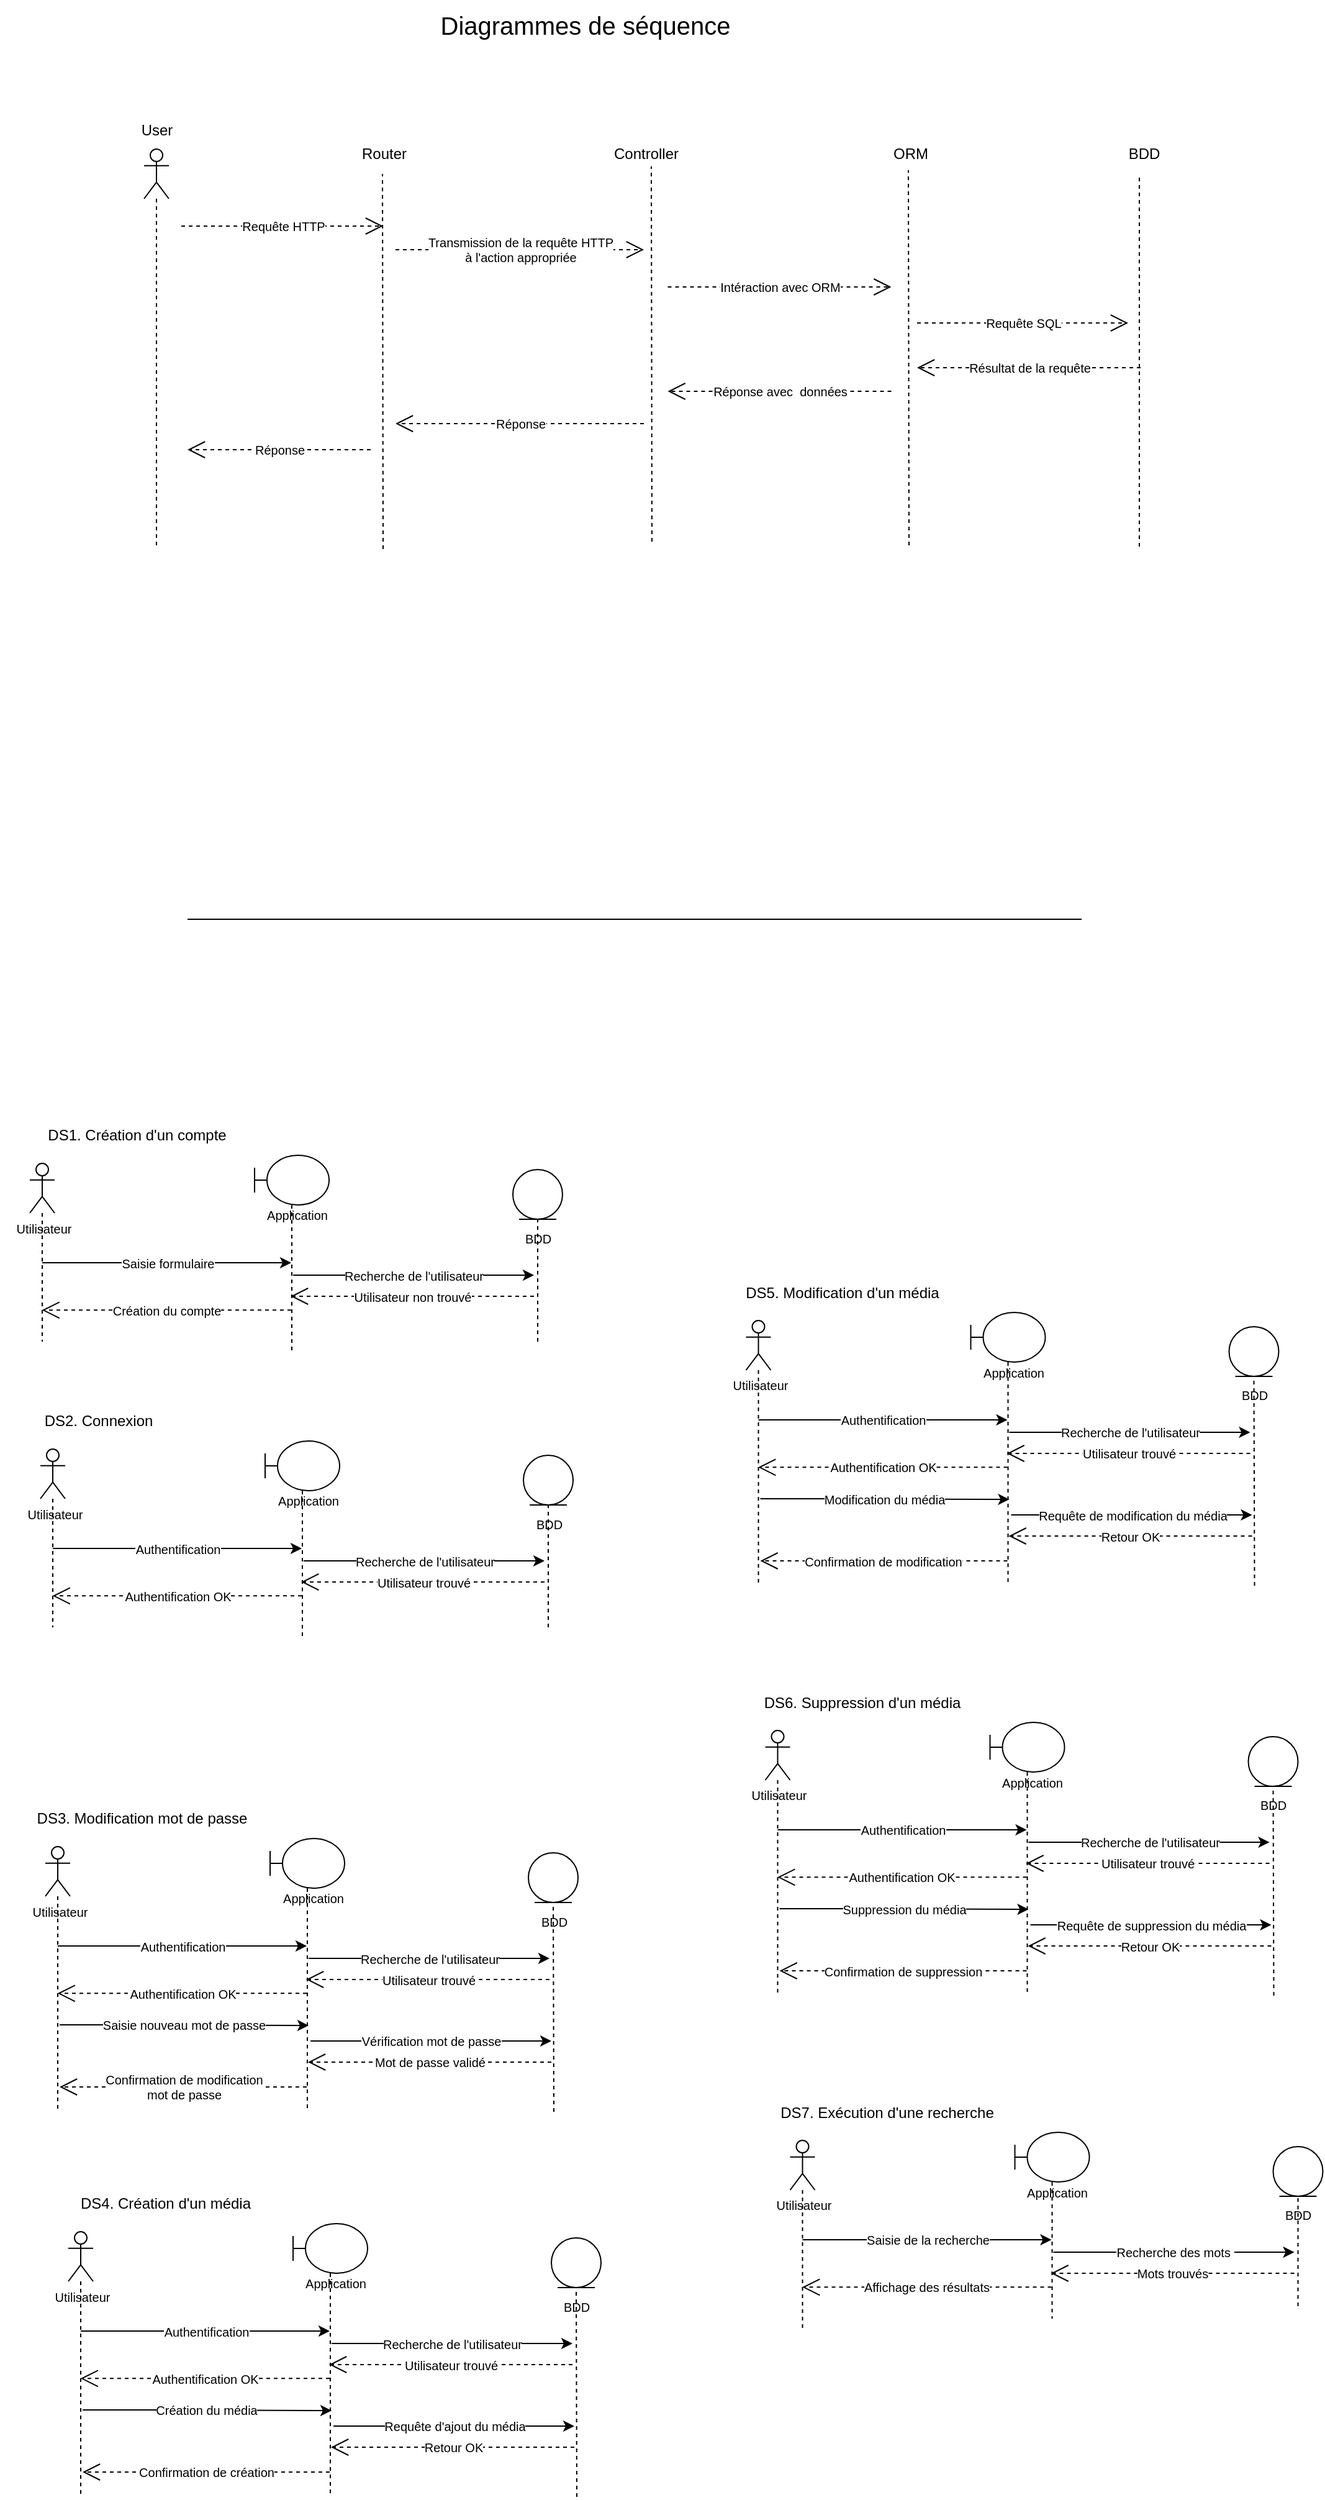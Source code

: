 <mxfile version="24.5.3" type="device">
  <diagram name="Page-1" id="3jOZST2s4DNhZOdgzIi-">
    <mxGraphModel dx="3453" dy="2020" grid="1" gridSize="10" guides="1" tooltips="1" connect="1" arrows="1" fold="1" page="1" pageScale="1" pageWidth="1169" pageHeight="1654" math="0" shadow="0">
      <root>
        <mxCell id="0" />
        <mxCell id="1" parent="0" />
        <mxCell id="wRbhGfv9oNIQ2q2fp7IB-1" value="&lt;font style=&quot;font-size: 12px;&quot;&gt;DS1. Création d&#39;un compte&lt;/font&gt;" style="text;html=1;align=center;verticalAlign=middle;resizable=0;points=[];autosize=1;strokeColor=none;fillColor=none;fontSize=20;" vertex="1" parent="1">
          <mxGeometry x="75" y="930" width="170" height="40" as="geometry" />
        </mxCell>
        <mxCell id="wRbhGfv9oNIQ2q2fp7IB-2" value="" style="shape=umlLifeline;participant=umlActor;perimeter=lifelinePerimeter;whiteSpace=wrap;html=1;container=1;collapsible=0;recursiveResize=0;verticalAlign=top;spacingTop=36;outlineConnect=0;fontSize=20;" vertex="1" parent="1">
          <mxGeometry x="74" y="976.5" width="20" height="143.5" as="geometry" />
        </mxCell>
        <mxCell id="wRbhGfv9oNIQ2q2fp7IB-3" value="Utilisateur" style="text;html=1;align=center;verticalAlign=middle;resizable=0;points=[];autosize=1;strokeColor=none;fillColor=none;fontSize=10;" vertex="1" parent="1">
          <mxGeometry x="50" y="1013.5" width="70" height="30" as="geometry" />
        </mxCell>
        <mxCell id="wRbhGfv9oNIQ2q2fp7IB-4" value="Utilisateur non trouvé" style="endArrow=open;endSize=12;dashed=1;html=1;rounded=0;fontSize=10;" edge="1" parent="1">
          <mxGeometry width="160" relative="1" as="geometry">
            <mxPoint x="480" y="1083.5" as="sourcePoint" />
            <mxPoint x="284" y="1083.5" as="targetPoint" />
          </mxGeometry>
        </mxCell>
        <mxCell id="wRbhGfv9oNIQ2q2fp7IB-5" value="" style="ellipse;shape=umlEntity;whiteSpace=wrap;html=1;fontSize=10;" vertex="1" parent="1">
          <mxGeometry x="463" y="981.5" width="40" height="40" as="geometry" />
        </mxCell>
        <mxCell id="wRbhGfv9oNIQ2q2fp7IB-6" value="BDD" style="text;html=1;align=center;verticalAlign=middle;resizable=0;points=[];autosize=1;strokeColor=none;fillColor=none;fontSize=10;" vertex="1" parent="1">
          <mxGeometry x="463" y="1021.5" width="40" height="30" as="geometry" />
        </mxCell>
        <mxCell id="wRbhGfv9oNIQ2q2fp7IB-7" value="" style="endArrow=none;dashed=1;html=1;rounded=0;fontSize=10;" edge="1" parent="1">
          <mxGeometry width="50" height="50" relative="1" as="geometry">
            <mxPoint x="483" y="1120" as="sourcePoint" />
            <mxPoint x="483" y="1021.5" as="targetPoint" />
          </mxGeometry>
        </mxCell>
        <mxCell id="wRbhGfv9oNIQ2q2fp7IB-8" value="" style="endArrow=classic;html=1;rounded=0;fontSize=10;" edge="1" parent="1" target="wRbhGfv9oNIQ2q2fp7IB-13">
          <mxGeometry relative="1" as="geometry">
            <mxPoint x="84" y="1056.5" as="sourcePoint" />
            <mxPoint x="383.5" y="1056.5" as="targetPoint" />
            <Array as="points">
              <mxPoint x="144" y="1056.5" />
            </Array>
          </mxGeometry>
        </mxCell>
        <mxCell id="wRbhGfv9oNIQ2q2fp7IB-9" value="Saisie formulaire" style="edgeLabel;resizable=0;html=1;align=center;verticalAlign=middle;fontSize=10;" connectable="0" vertex="1" parent="wRbhGfv9oNIQ2q2fp7IB-8">
          <mxGeometry relative="1" as="geometry" />
        </mxCell>
        <mxCell id="wRbhGfv9oNIQ2q2fp7IB-10" value="" style="endArrow=classic;html=1;rounded=0;fontSize=10;" edge="1" parent="1">
          <mxGeometry relative="1" as="geometry">
            <mxPoint x="286" y="1066.5" as="sourcePoint" />
            <mxPoint x="480" y="1066.5" as="targetPoint" />
            <Array as="points">
              <mxPoint x="346" y="1066.5" />
            </Array>
          </mxGeometry>
        </mxCell>
        <mxCell id="wRbhGfv9oNIQ2q2fp7IB-11" value="Recherche de l&#39;utilisateur" style="edgeLabel;resizable=0;html=1;align=center;verticalAlign=middle;fontSize=10;" connectable="0" vertex="1" parent="wRbhGfv9oNIQ2q2fp7IB-10">
          <mxGeometry relative="1" as="geometry" />
        </mxCell>
        <mxCell id="wRbhGfv9oNIQ2q2fp7IB-12" value="Création du compte" style="endArrow=open;endSize=12;dashed=1;html=1;rounded=0;fontSize=10;startArrow=none;" edge="1" parent="1">
          <mxGeometry width="160" relative="1" as="geometry">
            <mxPoint x="284.5" y="1094.66" as="sourcePoint" />
            <mxPoint x="83.81" y="1094.66" as="targetPoint" />
          </mxGeometry>
        </mxCell>
        <mxCell id="wRbhGfv9oNIQ2q2fp7IB-13" value="" style="shape=umlLifeline;participant=umlBoundary;perimeter=lifelinePerimeter;whiteSpace=wrap;html=1;container=1;collapsible=0;recursiveResize=0;verticalAlign=top;spacingTop=36;outlineConnect=0;fontSize=10;" vertex="1" parent="1">
          <mxGeometry x="255" y="970" width="60" height="160" as="geometry" />
        </mxCell>
        <mxCell id="wRbhGfv9oNIQ2q2fp7IB-14" value="Application" style="text;html=1;align=center;verticalAlign=middle;resizable=0;points=[];autosize=1;strokeColor=none;fillColor=none;fontSize=10;" vertex="1" parent="wRbhGfv9oNIQ2q2fp7IB-13">
          <mxGeometry x="-1" y="33" width="70" height="30" as="geometry" />
        </mxCell>
        <mxCell id="wRbhGfv9oNIQ2q2fp7IB-15" value="" style="endArrow=none;endSize=12;dashed=1;html=1;rounded=0;fontSize=10;" edge="1" parent="1" target="wRbhGfv9oNIQ2q2fp7IB-13">
          <mxGeometry width="160" relative="1" as="geometry">
            <mxPoint x="285" y="1103.5" as="sourcePoint" />
            <mxPoint x="83.5" y="1103.5" as="targetPoint" />
          </mxGeometry>
        </mxCell>
        <mxCell id="wRbhGfv9oNIQ2q2fp7IB-16" value="&lt;font style=&quot;font-size: 20px;&quot;&gt;Diagrammes de séquence&lt;/font&gt;" style="text;html=1;align=center;verticalAlign=middle;resizable=0;points=[];autosize=1;strokeColor=none;fillColor=none;" vertex="1" parent="1">
          <mxGeometry x="390.75" y="40" width="260" height="40" as="geometry" />
        </mxCell>
        <mxCell id="wRbhGfv9oNIQ2q2fp7IB-17" value="&lt;font style=&quot;font-size: 12px;&quot;&gt;DS2. Connexion&lt;/font&gt;" style="text;html=1;align=center;verticalAlign=middle;resizable=0;points=[];autosize=1;strokeColor=none;fillColor=none;fontSize=20;" vertex="1" parent="1">
          <mxGeometry x="74" y="1160" width="110" height="40" as="geometry" />
        </mxCell>
        <mxCell id="wRbhGfv9oNIQ2q2fp7IB-18" value="" style="shape=umlLifeline;participant=umlActor;perimeter=lifelinePerimeter;whiteSpace=wrap;html=1;container=1;collapsible=0;recursiveResize=0;verticalAlign=top;spacingTop=36;outlineConnect=0;fontSize=20;" vertex="1" parent="1">
          <mxGeometry x="82.5" y="1206.5" width="20" height="143.5" as="geometry" />
        </mxCell>
        <mxCell id="wRbhGfv9oNIQ2q2fp7IB-19" value="Utilisateur" style="text;html=1;align=center;verticalAlign=middle;resizable=0;points=[];autosize=1;strokeColor=none;fillColor=none;fontSize=10;" vertex="1" parent="1">
          <mxGeometry x="58.5" y="1243.5" width="70" height="30" as="geometry" />
        </mxCell>
        <mxCell id="wRbhGfv9oNIQ2q2fp7IB-20" value="Utilisateur trouvé" style="endArrow=open;endSize=12;dashed=1;html=1;rounded=0;fontSize=10;" edge="1" parent="1">
          <mxGeometry width="160" relative="1" as="geometry">
            <mxPoint x="488.5" y="1313.5" as="sourcePoint" />
            <mxPoint x="292.5" y="1313.5" as="targetPoint" />
          </mxGeometry>
        </mxCell>
        <mxCell id="wRbhGfv9oNIQ2q2fp7IB-21" value="" style="ellipse;shape=umlEntity;whiteSpace=wrap;html=1;fontSize=10;" vertex="1" parent="1">
          <mxGeometry x="471.5" y="1211.5" width="40" height="40" as="geometry" />
        </mxCell>
        <mxCell id="wRbhGfv9oNIQ2q2fp7IB-22" value="BDD" style="text;html=1;align=center;verticalAlign=middle;resizable=0;points=[];autosize=1;strokeColor=none;fillColor=none;fontSize=10;" vertex="1" parent="1">
          <mxGeometry x="471.5" y="1251.5" width="40" height="30" as="geometry" />
        </mxCell>
        <mxCell id="wRbhGfv9oNIQ2q2fp7IB-23" value="" style="endArrow=none;dashed=1;html=1;rounded=0;fontSize=10;" edge="1" parent="1">
          <mxGeometry width="50" height="50" relative="1" as="geometry">
            <mxPoint x="491.5" y="1350" as="sourcePoint" />
            <mxPoint x="491.5" y="1251.5" as="targetPoint" />
          </mxGeometry>
        </mxCell>
        <mxCell id="wRbhGfv9oNIQ2q2fp7IB-24" value="" style="endArrow=classic;html=1;rounded=0;fontSize=10;" edge="1" parent="1" target="wRbhGfv9oNIQ2q2fp7IB-29">
          <mxGeometry relative="1" as="geometry">
            <mxPoint x="92.5" y="1286.5" as="sourcePoint" />
            <mxPoint x="392" y="1286.5" as="targetPoint" />
            <Array as="points">
              <mxPoint x="152.5" y="1286.5" />
            </Array>
          </mxGeometry>
        </mxCell>
        <mxCell id="wRbhGfv9oNIQ2q2fp7IB-25" value="Authentification" style="edgeLabel;resizable=0;html=1;align=center;verticalAlign=middle;fontSize=10;" connectable="0" vertex="1" parent="wRbhGfv9oNIQ2q2fp7IB-24">
          <mxGeometry relative="1" as="geometry" />
        </mxCell>
        <mxCell id="wRbhGfv9oNIQ2q2fp7IB-26" value="" style="endArrow=classic;html=1;rounded=0;fontSize=10;" edge="1" parent="1">
          <mxGeometry relative="1" as="geometry">
            <mxPoint x="294.5" y="1296.5" as="sourcePoint" />
            <mxPoint x="488.5" y="1296.5" as="targetPoint" />
            <Array as="points">
              <mxPoint x="354.5" y="1296.5" />
            </Array>
          </mxGeometry>
        </mxCell>
        <mxCell id="wRbhGfv9oNIQ2q2fp7IB-27" value="Recherche de l&#39;utilisateur" style="edgeLabel;resizable=0;html=1;align=center;verticalAlign=middle;fontSize=10;" connectable="0" vertex="1" parent="wRbhGfv9oNIQ2q2fp7IB-26">
          <mxGeometry relative="1" as="geometry" />
        </mxCell>
        <mxCell id="wRbhGfv9oNIQ2q2fp7IB-28" value="Authentification OK" style="endArrow=open;endSize=12;dashed=1;html=1;rounded=0;fontSize=10;startArrow=none;" edge="1" parent="1">
          <mxGeometry width="160" relative="1" as="geometry">
            <mxPoint x="293.0" y="1324.66" as="sourcePoint" />
            <mxPoint x="92.31" y="1324.66" as="targetPoint" />
          </mxGeometry>
        </mxCell>
        <mxCell id="wRbhGfv9oNIQ2q2fp7IB-29" value="" style="shape=umlLifeline;participant=umlBoundary;perimeter=lifelinePerimeter;whiteSpace=wrap;html=1;container=1;collapsible=0;recursiveResize=0;verticalAlign=top;spacingTop=36;outlineConnect=0;fontSize=10;" vertex="1" parent="1">
          <mxGeometry x="263.5" y="1200" width="60" height="160" as="geometry" />
        </mxCell>
        <mxCell id="wRbhGfv9oNIQ2q2fp7IB-30" value="Application" style="text;html=1;align=center;verticalAlign=middle;resizable=0;points=[];autosize=1;strokeColor=none;fillColor=none;fontSize=10;" vertex="1" parent="wRbhGfv9oNIQ2q2fp7IB-29">
          <mxGeometry x="-1" y="33" width="70" height="30" as="geometry" />
        </mxCell>
        <mxCell id="wRbhGfv9oNIQ2q2fp7IB-31" value="" style="endArrow=none;endSize=12;dashed=1;html=1;rounded=0;fontSize=10;" edge="1" parent="1" target="wRbhGfv9oNIQ2q2fp7IB-29">
          <mxGeometry width="160" relative="1" as="geometry">
            <mxPoint x="293.5" y="1333.5" as="sourcePoint" />
            <mxPoint x="92" y="1333.5" as="targetPoint" />
          </mxGeometry>
        </mxCell>
        <mxCell id="wRbhGfv9oNIQ2q2fp7IB-32" value="&lt;font style=&quot;font-size: 12px;&quot;&gt;DS3. Modification mot de passe&lt;/font&gt;" style="text;html=1;align=center;verticalAlign=middle;resizable=0;points=[];autosize=1;strokeColor=none;fillColor=none;fontSize=20;" vertex="1" parent="1">
          <mxGeometry x="69" y="1480" width="190" height="40" as="geometry" />
        </mxCell>
        <mxCell id="wRbhGfv9oNIQ2q2fp7IB-33" value="" style="shape=umlLifeline;participant=umlActor;perimeter=lifelinePerimeter;whiteSpace=wrap;html=1;container=1;collapsible=0;recursiveResize=0;verticalAlign=top;spacingTop=36;outlineConnect=0;fontSize=20;" vertex="1" parent="1">
          <mxGeometry x="86.5" y="1526.5" width="20" height="213.5" as="geometry" />
        </mxCell>
        <mxCell id="wRbhGfv9oNIQ2q2fp7IB-34" value="Utilisateur" style="text;html=1;align=center;verticalAlign=middle;resizable=0;points=[];autosize=1;strokeColor=none;fillColor=none;fontSize=10;" vertex="1" parent="1">
          <mxGeometry x="62.5" y="1563.5" width="70" height="30" as="geometry" />
        </mxCell>
        <mxCell id="wRbhGfv9oNIQ2q2fp7IB-35" value="Utilisateur trouvé" style="endArrow=open;endSize=12;dashed=1;html=1;rounded=0;fontSize=10;" edge="1" parent="1">
          <mxGeometry width="160" relative="1" as="geometry">
            <mxPoint x="492.5" y="1633.5" as="sourcePoint" />
            <mxPoint x="296.5" y="1633.5" as="targetPoint" />
          </mxGeometry>
        </mxCell>
        <mxCell id="wRbhGfv9oNIQ2q2fp7IB-36" value="" style="ellipse;shape=umlEntity;whiteSpace=wrap;html=1;fontSize=10;" vertex="1" parent="1">
          <mxGeometry x="475.5" y="1531.5" width="40" height="40" as="geometry" />
        </mxCell>
        <mxCell id="wRbhGfv9oNIQ2q2fp7IB-37" value="BDD" style="text;html=1;align=center;verticalAlign=middle;resizable=0;points=[];autosize=1;strokeColor=none;fillColor=none;fontSize=10;" vertex="1" parent="1">
          <mxGeometry x="475.5" y="1571.5" width="40" height="30" as="geometry" />
        </mxCell>
        <mxCell id="wRbhGfv9oNIQ2q2fp7IB-38" value="" style="endArrow=none;dashed=1;html=1;rounded=0;fontSize=10;" edge="1" parent="1">
          <mxGeometry width="50" height="50" relative="1" as="geometry">
            <mxPoint x="496" y="1740" as="sourcePoint" />
            <mxPoint x="495.5" y="1571.5" as="targetPoint" />
          </mxGeometry>
        </mxCell>
        <mxCell id="wRbhGfv9oNIQ2q2fp7IB-39" value="Authentification" style="endArrow=classic;html=1;rounded=0;fontSize=10;" edge="1" parent="1" target="wRbhGfv9oNIQ2q2fp7IB-43">
          <mxGeometry relative="1" as="geometry">
            <mxPoint x="96.5" y="1606.5" as="sourcePoint" />
            <mxPoint x="396" y="1606.5" as="targetPoint" />
            <Array as="points">
              <mxPoint x="156.5" y="1606.5" />
            </Array>
          </mxGeometry>
        </mxCell>
        <mxCell id="wRbhGfv9oNIQ2q2fp7IB-40" value="" style="endArrow=classic;html=1;rounded=0;fontSize=10;" edge="1" parent="1">
          <mxGeometry relative="1" as="geometry">
            <mxPoint x="298.5" y="1616.5" as="sourcePoint" />
            <mxPoint x="492.5" y="1616.5" as="targetPoint" />
            <Array as="points">
              <mxPoint x="358.5" y="1616.5" />
            </Array>
          </mxGeometry>
        </mxCell>
        <mxCell id="wRbhGfv9oNIQ2q2fp7IB-41" value="Recherche de l&#39;utilisateur" style="edgeLabel;resizable=0;html=1;align=center;verticalAlign=middle;fontSize=10;" connectable="0" vertex="1" parent="wRbhGfv9oNIQ2q2fp7IB-40">
          <mxGeometry relative="1" as="geometry" />
        </mxCell>
        <mxCell id="wRbhGfv9oNIQ2q2fp7IB-42" value="Authentification OK" style="endArrow=open;endSize=12;dashed=1;html=1;rounded=0;fontSize=10;startArrow=none;" edge="1" parent="1">
          <mxGeometry width="160" relative="1" as="geometry">
            <mxPoint x="297.0" y="1644.66" as="sourcePoint" />
            <mxPoint x="96.31" y="1644.66" as="targetPoint" />
          </mxGeometry>
        </mxCell>
        <mxCell id="wRbhGfv9oNIQ2q2fp7IB-43" value="" style="shape=umlLifeline;participant=umlBoundary;perimeter=lifelinePerimeter;whiteSpace=wrap;html=1;container=1;collapsible=0;recursiveResize=0;verticalAlign=top;spacingTop=36;outlineConnect=0;fontSize=10;" vertex="1" parent="1">
          <mxGeometry x="267.5" y="1520" width="60" height="220" as="geometry" />
        </mxCell>
        <mxCell id="wRbhGfv9oNIQ2q2fp7IB-44" value="Application" style="text;html=1;align=center;verticalAlign=middle;resizable=0;points=[];autosize=1;strokeColor=none;fillColor=none;fontSize=10;" vertex="1" parent="wRbhGfv9oNIQ2q2fp7IB-43">
          <mxGeometry x="-1" y="33" width="70" height="30" as="geometry" />
        </mxCell>
        <mxCell id="wRbhGfv9oNIQ2q2fp7IB-45" value="Saisie nouveau mot de passe" style="endArrow=classic;html=1;rounded=0;fontSize=10;" edge="1" parent="wRbhGfv9oNIQ2q2fp7IB-43">
          <mxGeometry relative="1" as="geometry">
            <mxPoint x="-169.5" y="150" as="sourcePoint" />
            <mxPoint x="31" y="150.5" as="targetPoint" />
            <Array as="points">
              <mxPoint x="-109.5" y="150" />
            </Array>
          </mxGeometry>
        </mxCell>
        <mxCell id="wRbhGfv9oNIQ2q2fp7IB-46" value="" style="endArrow=none;endSize=12;dashed=1;html=1;rounded=0;fontSize=10;" edge="1" parent="1" target="wRbhGfv9oNIQ2q2fp7IB-43">
          <mxGeometry width="160" relative="1" as="geometry">
            <mxPoint x="297.5" y="1653.5" as="sourcePoint" />
            <mxPoint x="96" y="1653.5" as="targetPoint" />
          </mxGeometry>
        </mxCell>
        <mxCell id="wRbhGfv9oNIQ2q2fp7IB-47" value="" style="endArrow=classic;html=1;rounded=0;fontSize=10;" edge="1" parent="1">
          <mxGeometry relative="1" as="geometry">
            <mxPoint x="300" y="1683" as="sourcePoint" />
            <mxPoint x="494" y="1683" as="targetPoint" />
            <Array as="points">
              <mxPoint x="360" y="1683" />
            </Array>
          </mxGeometry>
        </mxCell>
        <mxCell id="wRbhGfv9oNIQ2q2fp7IB-48" value="Vérification mot de passe" style="edgeLabel;resizable=0;html=1;align=center;verticalAlign=middle;fontSize=10;" connectable="0" vertex="1" parent="wRbhGfv9oNIQ2q2fp7IB-47">
          <mxGeometry relative="1" as="geometry" />
        </mxCell>
        <mxCell id="wRbhGfv9oNIQ2q2fp7IB-49" value="Mot de passe validé" style="endArrow=open;endSize=12;dashed=1;html=1;rounded=0;fontSize=10;" edge="1" parent="1">
          <mxGeometry width="160" relative="1" as="geometry">
            <mxPoint x="494" y="1700" as="sourcePoint" />
            <mxPoint x="298" y="1700" as="targetPoint" />
          </mxGeometry>
        </mxCell>
        <mxCell id="wRbhGfv9oNIQ2q2fp7IB-50" value="Confirmation de modification&lt;div&gt;mot de passe&lt;/div&gt;" style="endArrow=open;endSize=12;dashed=1;html=1;rounded=0;fontSize=10;" edge="1" parent="1" source="wRbhGfv9oNIQ2q2fp7IB-43">
          <mxGeometry width="160" relative="1" as="geometry">
            <mxPoint x="266" y="1720" as="sourcePoint" />
            <mxPoint x="98" y="1720" as="targetPoint" />
            <mxPoint as="offset" />
          </mxGeometry>
        </mxCell>
        <mxCell id="wRbhGfv9oNIQ2q2fp7IB-51" value="&lt;font style=&quot;font-size: 12px;&quot;&gt;DS4. Création d&#39;un média&lt;/font&gt;" style="text;html=1;align=center;verticalAlign=middle;resizable=0;points=[];autosize=1;strokeColor=none;fillColor=none;fontSize=20;" vertex="1" parent="1">
          <mxGeometry x="102.5" y="1790" width="160" height="40" as="geometry" />
        </mxCell>
        <mxCell id="wRbhGfv9oNIQ2q2fp7IB-52" value="" style="shape=umlLifeline;participant=umlActor;perimeter=lifelinePerimeter;whiteSpace=wrap;html=1;container=1;collapsible=0;recursiveResize=0;verticalAlign=top;spacingTop=36;outlineConnect=0;fontSize=20;" vertex="1" parent="1">
          <mxGeometry x="105" y="1836.5" width="20" height="213.5" as="geometry" />
        </mxCell>
        <mxCell id="wRbhGfv9oNIQ2q2fp7IB-53" value="Utilisateur" style="text;html=1;align=center;verticalAlign=middle;resizable=0;points=[];autosize=1;strokeColor=none;fillColor=none;fontSize=10;" vertex="1" parent="1">
          <mxGeometry x="81" y="1873.5" width="70" height="30" as="geometry" />
        </mxCell>
        <mxCell id="wRbhGfv9oNIQ2q2fp7IB-54" value="Utilisateur trouvé" style="endArrow=open;endSize=12;dashed=1;html=1;rounded=0;fontSize=10;" edge="1" parent="1">
          <mxGeometry width="160" relative="1" as="geometry">
            <mxPoint x="511" y="1943.5" as="sourcePoint" />
            <mxPoint x="315" y="1943.5" as="targetPoint" />
          </mxGeometry>
        </mxCell>
        <mxCell id="wRbhGfv9oNIQ2q2fp7IB-55" value="" style="ellipse;shape=umlEntity;whiteSpace=wrap;html=1;fontSize=10;" vertex="1" parent="1">
          <mxGeometry x="494" y="1841.5" width="40" height="40" as="geometry" />
        </mxCell>
        <mxCell id="wRbhGfv9oNIQ2q2fp7IB-56" value="BDD" style="text;html=1;align=center;verticalAlign=middle;resizable=0;points=[];autosize=1;strokeColor=none;fillColor=none;fontSize=10;" vertex="1" parent="1">
          <mxGeometry x="494" y="1881.5" width="40" height="30" as="geometry" />
        </mxCell>
        <mxCell id="wRbhGfv9oNIQ2q2fp7IB-57" value="" style="endArrow=none;dashed=1;html=1;rounded=0;fontSize=10;" edge="1" parent="1">
          <mxGeometry width="50" height="50" relative="1" as="geometry">
            <mxPoint x="514.5" y="2050" as="sourcePoint" />
            <mxPoint x="514" y="1881.5" as="targetPoint" />
          </mxGeometry>
        </mxCell>
        <mxCell id="wRbhGfv9oNIQ2q2fp7IB-58" value="Authentification" style="endArrow=classic;html=1;rounded=0;fontSize=10;" edge="1" parent="1" target="wRbhGfv9oNIQ2q2fp7IB-62">
          <mxGeometry relative="1" as="geometry">
            <mxPoint x="115" y="1916.5" as="sourcePoint" />
            <mxPoint x="414.5" y="1916.5" as="targetPoint" />
            <Array as="points">
              <mxPoint x="175" y="1916.5" />
            </Array>
          </mxGeometry>
        </mxCell>
        <mxCell id="wRbhGfv9oNIQ2q2fp7IB-59" value="" style="endArrow=classic;html=1;rounded=0;fontSize=10;" edge="1" parent="1">
          <mxGeometry relative="1" as="geometry">
            <mxPoint x="317" y="1926.5" as="sourcePoint" />
            <mxPoint x="511" y="1926.5" as="targetPoint" />
            <Array as="points">
              <mxPoint x="377" y="1926.5" />
            </Array>
          </mxGeometry>
        </mxCell>
        <mxCell id="wRbhGfv9oNIQ2q2fp7IB-60" value="Recherche de l&#39;utilisateur" style="edgeLabel;resizable=0;html=1;align=center;verticalAlign=middle;fontSize=10;" connectable="0" vertex="1" parent="wRbhGfv9oNIQ2q2fp7IB-59">
          <mxGeometry relative="1" as="geometry" />
        </mxCell>
        <mxCell id="wRbhGfv9oNIQ2q2fp7IB-61" value="Authentification OK" style="endArrow=open;endSize=12;dashed=1;html=1;rounded=0;fontSize=10;startArrow=none;" edge="1" parent="1">
          <mxGeometry width="160" relative="1" as="geometry">
            <mxPoint x="315.5" y="1954.66" as="sourcePoint" />
            <mxPoint x="114.81" y="1954.66" as="targetPoint" />
          </mxGeometry>
        </mxCell>
        <mxCell id="wRbhGfv9oNIQ2q2fp7IB-62" value="" style="shape=umlLifeline;participant=umlBoundary;perimeter=lifelinePerimeter;whiteSpace=wrap;html=1;container=1;collapsible=0;recursiveResize=0;verticalAlign=top;spacingTop=36;outlineConnect=0;fontSize=10;" vertex="1" parent="1">
          <mxGeometry x="286" y="1830" width="60" height="220" as="geometry" />
        </mxCell>
        <mxCell id="wRbhGfv9oNIQ2q2fp7IB-63" value="Application" style="text;html=1;align=center;verticalAlign=middle;resizable=0;points=[];autosize=1;strokeColor=none;fillColor=none;fontSize=10;" vertex="1" parent="wRbhGfv9oNIQ2q2fp7IB-62">
          <mxGeometry x="-1" y="33" width="70" height="30" as="geometry" />
        </mxCell>
        <mxCell id="wRbhGfv9oNIQ2q2fp7IB-64" value="Création du média" style="endArrow=classic;html=1;rounded=0;fontSize=10;" edge="1" parent="wRbhGfv9oNIQ2q2fp7IB-62">
          <mxGeometry x="-0.003" relative="1" as="geometry">
            <mxPoint x="-169.5" y="150" as="sourcePoint" />
            <mxPoint x="31" y="150.5" as="targetPoint" />
            <Array as="points">
              <mxPoint x="-109.5" y="150" />
            </Array>
            <mxPoint as="offset" />
          </mxGeometry>
        </mxCell>
        <mxCell id="wRbhGfv9oNIQ2q2fp7IB-65" value="" style="endArrow=none;endSize=12;dashed=1;html=1;rounded=0;fontSize=10;" edge="1" parent="1" target="wRbhGfv9oNIQ2q2fp7IB-62">
          <mxGeometry width="160" relative="1" as="geometry">
            <mxPoint x="316" y="1963.5" as="sourcePoint" />
            <mxPoint x="114.5" y="1963.5" as="targetPoint" />
          </mxGeometry>
        </mxCell>
        <mxCell id="wRbhGfv9oNIQ2q2fp7IB-66" value="" style="endArrow=classic;html=1;rounded=0;fontSize=10;" edge="1" parent="1">
          <mxGeometry relative="1" as="geometry">
            <mxPoint x="318.5" y="1993" as="sourcePoint" />
            <mxPoint x="512.5" y="1993" as="targetPoint" />
            <Array as="points">
              <mxPoint x="378.5" y="1993" />
            </Array>
          </mxGeometry>
        </mxCell>
        <mxCell id="wRbhGfv9oNIQ2q2fp7IB-67" value="Requête d&#39;ajout du média" style="edgeLabel;resizable=0;html=1;align=center;verticalAlign=middle;fontSize=10;" connectable="0" vertex="1" parent="wRbhGfv9oNIQ2q2fp7IB-66">
          <mxGeometry relative="1" as="geometry" />
        </mxCell>
        <mxCell id="wRbhGfv9oNIQ2q2fp7IB-68" value="Retour OK" style="endArrow=open;endSize=12;dashed=1;html=1;rounded=0;fontSize=10;" edge="1" parent="1">
          <mxGeometry width="160" relative="1" as="geometry">
            <mxPoint x="512.5" y="2010" as="sourcePoint" />
            <mxPoint x="316.5" y="2010" as="targetPoint" />
          </mxGeometry>
        </mxCell>
        <mxCell id="wRbhGfv9oNIQ2q2fp7IB-69" value="Confirmation de création" style="endArrow=open;endSize=12;dashed=1;html=1;rounded=0;fontSize=10;" edge="1" parent="1" source="wRbhGfv9oNIQ2q2fp7IB-62">
          <mxGeometry x="0.005" width="160" relative="1" as="geometry">
            <mxPoint x="284.5" y="2030" as="sourcePoint" />
            <mxPoint x="116.5" y="2030" as="targetPoint" />
            <mxPoint as="offset" />
          </mxGeometry>
        </mxCell>
        <mxCell id="wRbhGfv9oNIQ2q2fp7IB-70" value="&lt;font style=&quot;font-size: 12px;&quot;&gt;DS5. Modification d&#39;un média&lt;/font&gt;" style="text;html=1;align=center;verticalAlign=middle;resizable=0;points=[];autosize=1;strokeColor=none;fillColor=none;fontSize=20;" vertex="1" parent="1">
          <mxGeometry x="638.25" y="1056.5" width="180" height="40" as="geometry" />
        </mxCell>
        <mxCell id="wRbhGfv9oNIQ2q2fp7IB-71" value="" style="shape=umlLifeline;participant=umlActor;perimeter=lifelinePerimeter;whiteSpace=wrap;html=1;container=1;collapsible=0;recursiveResize=0;verticalAlign=top;spacingTop=36;outlineConnect=0;fontSize=20;" vertex="1" parent="1">
          <mxGeometry x="650.75" y="1103" width="20" height="213.5" as="geometry" />
        </mxCell>
        <mxCell id="wRbhGfv9oNIQ2q2fp7IB-72" value="Utilisateur" style="text;html=1;align=center;verticalAlign=middle;resizable=0;points=[];autosize=1;strokeColor=none;fillColor=none;fontSize=10;" vertex="1" parent="1">
          <mxGeometry x="626.75" y="1140" width="70" height="30" as="geometry" />
        </mxCell>
        <mxCell id="wRbhGfv9oNIQ2q2fp7IB-73" value="Utilisateur trouvé" style="endArrow=open;endSize=12;dashed=1;html=1;rounded=0;fontSize=10;" edge="1" parent="1">
          <mxGeometry width="160" relative="1" as="geometry">
            <mxPoint x="1056.75" y="1210" as="sourcePoint" />
            <mxPoint x="860.75" y="1210" as="targetPoint" />
          </mxGeometry>
        </mxCell>
        <mxCell id="wRbhGfv9oNIQ2q2fp7IB-74" value="" style="ellipse;shape=umlEntity;whiteSpace=wrap;html=1;fontSize=10;" vertex="1" parent="1">
          <mxGeometry x="1039.75" y="1108" width="40" height="40" as="geometry" />
        </mxCell>
        <mxCell id="wRbhGfv9oNIQ2q2fp7IB-75" value="BDD" style="text;html=1;align=center;verticalAlign=middle;resizable=0;points=[];autosize=1;strokeColor=none;fillColor=none;fontSize=10;" vertex="1" parent="1">
          <mxGeometry x="1039.75" y="1148" width="40" height="30" as="geometry" />
        </mxCell>
        <mxCell id="wRbhGfv9oNIQ2q2fp7IB-76" value="" style="endArrow=none;dashed=1;html=1;rounded=0;fontSize=10;" edge="1" parent="1">
          <mxGeometry width="50" height="50" relative="1" as="geometry">
            <mxPoint x="1060.25" y="1316.5" as="sourcePoint" />
            <mxPoint x="1059.75" y="1148" as="targetPoint" />
          </mxGeometry>
        </mxCell>
        <mxCell id="wRbhGfv9oNIQ2q2fp7IB-77" value="Authentification" style="endArrow=classic;html=1;rounded=0;fontSize=10;" edge="1" parent="1" target="wRbhGfv9oNIQ2q2fp7IB-81">
          <mxGeometry relative="1" as="geometry">
            <mxPoint x="660.75" y="1183" as="sourcePoint" />
            <mxPoint x="960.25" y="1183" as="targetPoint" />
            <Array as="points">
              <mxPoint x="720.75" y="1183" />
            </Array>
          </mxGeometry>
        </mxCell>
        <mxCell id="wRbhGfv9oNIQ2q2fp7IB-78" value="" style="endArrow=classic;html=1;rounded=0;fontSize=10;" edge="1" parent="1">
          <mxGeometry relative="1" as="geometry">
            <mxPoint x="862.75" y="1193" as="sourcePoint" />
            <mxPoint x="1056.75" y="1193" as="targetPoint" />
            <Array as="points">
              <mxPoint x="922.75" y="1193" />
            </Array>
          </mxGeometry>
        </mxCell>
        <mxCell id="wRbhGfv9oNIQ2q2fp7IB-79" value="Recherche de l&#39;utilisateur" style="edgeLabel;resizable=0;html=1;align=center;verticalAlign=middle;fontSize=10;" connectable="0" vertex="1" parent="wRbhGfv9oNIQ2q2fp7IB-78">
          <mxGeometry relative="1" as="geometry" />
        </mxCell>
        <mxCell id="wRbhGfv9oNIQ2q2fp7IB-80" value="Authentification OK" style="endArrow=open;endSize=12;dashed=1;html=1;rounded=0;fontSize=10;startArrow=none;" edge="1" parent="1">
          <mxGeometry width="160" relative="1" as="geometry">
            <mxPoint x="861.25" y="1221.16" as="sourcePoint" />
            <mxPoint x="660.56" y="1221.16" as="targetPoint" />
          </mxGeometry>
        </mxCell>
        <mxCell id="wRbhGfv9oNIQ2q2fp7IB-81" value="" style="shape=umlLifeline;participant=umlBoundary;perimeter=lifelinePerimeter;whiteSpace=wrap;html=1;container=1;collapsible=0;recursiveResize=0;verticalAlign=top;spacingTop=36;outlineConnect=0;fontSize=10;" vertex="1" parent="1">
          <mxGeometry x="831.75" y="1096.5" width="60" height="220" as="geometry" />
        </mxCell>
        <mxCell id="wRbhGfv9oNIQ2q2fp7IB-82" value="Application" style="text;html=1;align=center;verticalAlign=middle;resizable=0;points=[];autosize=1;strokeColor=none;fillColor=none;fontSize=10;" vertex="1" parent="wRbhGfv9oNIQ2q2fp7IB-81">
          <mxGeometry x="-1" y="33" width="70" height="30" as="geometry" />
        </mxCell>
        <mxCell id="wRbhGfv9oNIQ2q2fp7IB-83" value="Modification du média" style="endArrow=classic;html=1;rounded=0;fontSize=10;" edge="1" parent="wRbhGfv9oNIQ2q2fp7IB-81">
          <mxGeometry x="-0.003" relative="1" as="geometry">
            <mxPoint x="-169.5" y="150" as="sourcePoint" />
            <mxPoint x="31" y="150.5" as="targetPoint" />
            <Array as="points">
              <mxPoint x="-109.5" y="150" />
            </Array>
            <mxPoint as="offset" />
          </mxGeometry>
        </mxCell>
        <mxCell id="wRbhGfv9oNIQ2q2fp7IB-84" value="" style="endArrow=none;endSize=12;dashed=1;html=1;rounded=0;fontSize=10;" edge="1" parent="1" target="wRbhGfv9oNIQ2q2fp7IB-81">
          <mxGeometry width="160" relative="1" as="geometry">
            <mxPoint x="861.75" y="1230" as="sourcePoint" />
            <mxPoint x="660.25" y="1230" as="targetPoint" />
          </mxGeometry>
        </mxCell>
        <mxCell id="wRbhGfv9oNIQ2q2fp7IB-85" value="" style="endArrow=classic;html=1;rounded=0;fontSize=10;" edge="1" parent="1">
          <mxGeometry relative="1" as="geometry">
            <mxPoint x="864.25" y="1259.5" as="sourcePoint" />
            <mxPoint x="1058.25" y="1259.5" as="targetPoint" />
            <Array as="points">
              <mxPoint x="924.25" y="1259.5" />
            </Array>
          </mxGeometry>
        </mxCell>
        <mxCell id="wRbhGfv9oNIQ2q2fp7IB-86" value="Requête de modification du média" style="edgeLabel;resizable=0;html=1;align=center;verticalAlign=middle;fontSize=10;" connectable="0" vertex="1" parent="wRbhGfv9oNIQ2q2fp7IB-85">
          <mxGeometry relative="1" as="geometry" />
        </mxCell>
        <mxCell id="wRbhGfv9oNIQ2q2fp7IB-87" value="Retour OK" style="endArrow=open;endSize=12;dashed=1;html=1;rounded=0;fontSize=10;" edge="1" parent="1">
          <mxGeometry width="160" relative="1" as="geometry">
            <mxPoint x="1058.25" y="1276.5" as="sourcePoint" />
            <mxPoint x="862.25" y="1276.5" as="targetPoint" />
          </mxGeometry>
        </mxCell>
        <mxCell id="wRbhGfv9oNIQ2q2fp7IB-88" value="Confirmation de modification" style="endArrow=open;endSize=12;dashed=1;html=1;rounded=0;fontSize=10;" edge="1" parent="1" source="wRbhGfv9oNIQ2q2fp7IB-81">
          <mxGeometry x="0.005" width="160" relative="1" as="geometry">
            <mxPoint x="830.25" y="1296.5" as="sourcePoint" />
            <mxPoint x="662.25" y="1296.5" as="targetPoint" />
            <mxPoint as="offset" />
          </mxGeometry>
        </mxCell>
        <mxCell id="wRbhGfv9oNIQ2q2fp7IB-89" value="&lt;font style=&quot;font-size: 12px;&quot;&gt;DS6. Suppression d&#39;un média&lt;/font&gt;" style="text;html=1;align=center;verticalAlign=middle;resizable=0;points=[];autosize=1;strokeColor=none;fillColor=none;fontSize=20;" vertex="1" parent="1">
          <mxGeometry x="653.75" y="1386.5" width="180" height="40" as="geometry" />
        </mxCell>
        <mxCell id="wRbhGfv9oNIQ2q2fp7IB-90" value="" style="shape=umlLifeline;participant=umlActor;perimeter=lifelinePerimeter;whiteSpace=wrap;html=1;container=1;collapsible=0;recursiveResize=0;verticalAlign=top;spacingTop=36;outlineConnect=0;fontSize=20;" vertex="1" parent="1">
          <mxGeometry x="666.25" y="1433" width="20" height="213.5" as="geometry" />
        </mxCell>
        <mxCell id="wRbhGfv9oNIQ2q2fp7IB-91" value="Utilisateur" style="text;html=1;align=center;verticalAlign=middle;resizable=0;points=[];autosize=1;strokeColor=none;fillColor=none;fontSize=10;" vertex="1" parent="1">
          <mxGeometry x="642.25" y="1470" width="70" height="30" as="geometry" />
        </mxCell>
        <mxCell id="wRbhGfv9oNIQ2q2fp7IB-92" value="Utilisateur trouvé" style="endArrow=open;endSize=12;dashed=1;html=1;rounded=0;fontSize=10;" edge="1" parent="1">
          <mxGeometry width="160" relative="1" as="geometry">
            <mxPoint x="1072.25" y="1540" as="sourcePoint" />
            <mxPoint x="876.25" y="1540" as="targetPoint" />
          </mxGeometry>
        </mxCell>
        <mxCell id="wRbhGfv9oNIQ2q2fp7IB-93" value="" style="ellipse;shape=umlEntity;whiteSpace=wrap;html=1;fontSize=10;" vertex="1" parent="1">
          <mxGeometry x="1055.25" y="1438" width="40" height="40" as="geometry" />
        </mxCell>
        <mxCell id="wRbhGfv9oNIQ2q2fp7IB-94" value="BDD" style="text;html=1;align=center;verticalAlign=middle;resizable=0;points=[];autosize=1;strokeColor=none;fillColor=none;fontSize=10;" vertex="1" parent="1">
          <mxGeometry x="1055.25" y="1478" width="40" height="30" as="geometry" />
        </mxCell>
        <mxCell id="wRbhGfv9oNIQ2q2fp7IB-95" value="" style="endArrow=none;dashed=1;html=1;rounded=0;fontSize=10;" edge="1" parent="1">
          <mxGeometry width="50" height="50" relative="1" as="geometry">
            <mxPoint x="1075.75" y="1646.5" as="sourcePoint" />
            <mxPoint x="1075.25" y="1478" as="targetPoint" />
          </mxGeometry>
        </mxCell>
        <mxCell id="wRbhGfv9oNIQ2q2fp7IB-96" value="Authentification" style="endArrow=classic;html=1;rounded=0;fontSize=10;" edge="1" parent="1" target="wRbhGfv9oNIQ2q2fp7IB-100">
          <mxGeometry relative="1" as="geometry">
            <mxPoint x="676.25" y="1513" as="sourcePoint" />
            <mxPoint x="975.75" y="1513" as="targetPoint" />
            <Array as="points">
              <mxPoint x="736.25" y="1513" />
            </Array>
          </mxGeometry>
        </mxCell>
        <mxCell id="wRbhGfv9oNIQ2q2fp7IB-97" value="" style="endArrow=classic;html=1;rounded=0;fontSize=10;" edge="1" parent="1">
          <mxGeometry relative="1" as="geometry">
            <mxPoint x="878.25" y="1523" as="sourcePoint" />
            <mxPoint x="1072.25" y="1523" as="targetPoint" />
            <Array as="points">
              <mxPoint x="938.25" y="1523" />
            </Array>
          </mxGeometry>
        </mxCell>
        <mxCell id="wRbhGfv9oNIQ2q2fp7IB-98" value="Recherche de l&#39;utilisateur" style="edgeLabel;resizable=0;html=1;align=center;verticalAlign=middle;fontSize=10;" connectable="0" vertex="1" parent="wRbhGfv9oNIQ2q2fp7IB-97">
          <mxGeometry relative="1" as="geometry" />
        </mxCell>
        <mxCell id="wRbhGfv9oNIQ2q2fp7IB-99" value="Authentification OK" style="endArrow=open;endSize=12;dashed=1;html=1;rounded=0;fontSize=10;startArrow=none;" edge="1" parent="1">
          <mxGeometry width="160" relative="1" as="geometry">
            <mxPoint x="876.75" y="1551.16" as="sourcePoint" />
            <mxPoint x="676.06" y="1551.16" as="targetPoint" />
          </mxGeometry>
        </mxCell>
        <mxCell id="wRbhGfv9oNIQ2q2fp7IB-100" value="" style="shape=umlLifeline;participant=umlBoundary;perimeter=lifelinePerimeter;whiteSpace=wrap;html=1;container=1;collapsible=0;recursiveResize=0;verticalAlign=top;spacingTop=36;outlineConnect=0;fontSize=10;" vertex="1" parent="1">
          <mxGeometry x="847.25" y="1426.5" width="60" height="220" as="geometry" />
        </mxCell>
        <mxCell id="wRbhGfv9oNIQ2q2fp7IB-101" value="Application" style="text;html=1;align=center;verticalAlign=middle;resizable=0;points=[];autosize=1;strokeColor=none;fillColor=none;fontSize=10;" vertex="1" parent="wRbhGfv9oNIQ2q2fp7IB-100">
          <mxGeometry x="-1" y="33" width="70" height="30" as="geometry" />
        </mxCell>
        <mxCell id="wRbhGfv9oNIQ2q2fp7IB-102" value="Suppression du média" style="endArrow=classic;html=1;rounded=0;fontSize=10;" edge="1" parent="wRbhGfv9oNIQ2q2fp7IB-100">
          <mxGeometry x="-0.003" relative="1" as="geometry">
            <mxPoint x="-169.5" y="150" as="sourcePoint" />
            <mxPoint x="31" y="150.5" as="targetPoint" />
            <Array as="points">
              <mxPoint x="-109.5" y="150" />
            </Array>
            <mxPoint as="offset" />
          </mxGeometry>
        </mxCell>
        <mxCell id="wRbhGfv9oNIQ2q2fp7IB-103" value="" style="endArrow=none;endSize=12;dashed=1;html=1;rounded=0;fontSize=10;" edge="1" parent="1" target="wRbhGfv9oNIQ2q2fp7IB-100">
          <mxGeometry width="160" relative="1" as="geometry">
            <mxPoint x="877.25" y="1560" as="sourcePoint" />
            <mxPoint x="675.75" y="1560" as="targetPoint" />
          </mxGeometry>
        </mxCell>
        <mxCell id="wRbhGfv9oNIQ2q2fp7IB-104" value="" style="endArrow=classic;html=1;rounded=0;fontSize=10;" edge="1" parent="1">
          <mxGeometry relative="1" as="geometry">
            <mxPoint x="879.75" y="1589.5" as="sourcePoint" />
            <mxPoint x="1073.75" y="1589.5" as="targetPoint" />
            <Array as="points">
              <mxPoint x="939.75" y="1589.5" />
            </Array>
          </mxGeometry>
        </mxCell>
        <mxCell id="wRbhGfv9oNIQ2q2fp7IB-105" value="Requête de suppression du média" style="edgeLabel;resizable=0;html=1;align=center;verticalAlign=middle;fontSize=10;" connectable="0" vertex="1" parent="wRbhGfv9oNIQ2q2fp7IB-104">
          <mxGeometry relative="1" as="geometry" />
        </mxCell>
        <mxCell id="wRbhGfv9oNIQ2q2fp7IB-106" value="Retour OK" style="endArrow=open;endSize=12;dashed=1;html=1;rounded=0;fontSize=10;" edge="1" parent="1">
          <mxGeometry width="160" relative="1" as="geometry">
            <mxPoint x="1073.75" y="1606.5" as="sourcePoint" />
            <mxPoint x="877.75" y="1606.5" as="targetPoint" />
          </mxGeometry>
        </mxCell>
        <mxCell id="wRbhGfv9oNIQ2q2fp7IB-107" value="Confirmation de suppression" style="endArrow=open;endSize=12;dashed=1;html=1;rounded=0;fontSize=10;" edge="1" parent="1" source="wRbhGfv9oNIQ2q2fp7IB-100">
          <mxGeometry x="0.005" width="160" relative="1" as="geometry">
            <mxPoint x="845.75" y="1626.5" as="sourcePoint" />
            <mxPoint x="677.75" y="1626.5" as="targetPoint" />
            <mxPoint as="offset" />
          </mxGeometry>
        </mxCell>
        <mxCell id="wRbhGfv9oNIQ2q2fp7IB-108" value="&lt;font style=&quot;font-size: 12px;&quot;&gt;DS7. Exécution d&#39;une recherche&lt;/font&gt;" style="text;html=1;align=center;verticalAlign=middle;resizable=0;points=[];autosize=1;strokeColor=none;fillColor=none;fontSize=20;" vertex="1" parent="1">
          <mxGeometry x="663.75" y="1716.5" width="200" height="40" as="geometry" />
        </mxCell>
        <mxCell id="wRbhGfv9oNIQ2q2fp7IB-109" value="" style="shape=umlLifeline;participant=umlActor;perimeter=lifelinePerimeter;whiteSpace=wrap;html=1;container=1;collapsible=0;recursiveResize=0;verticalAlign=top;spacingTop=36;outlineConnect=0;fontSize=20;" vertex="1" parent="1">
          <mxGeometry x="686.25" y="1763" width="20" height="153.5" as="geometry" />
        </mxCell>
        <mxCell id="wRbhGfv9oNIQ2q2fp7IB-110" value="Utilisateur" style="text;html=1;align=center;verticalAlign=middle;resizable=0;points=[];autosize=1;strokeColor=none;fillColor=none;fontSize=10;" vertex="1" parent="1">
          <mxGeometry x="662.25" y="1800" width="70" height="30" as="geometry" />
        </mxCell>
        <mxCell id="wRbhGfv9oNIQ2q2fp7IB-111" value="Mots trouvés" style="endArrow=open;endSize=12;dashed=1;html=1;rounded=0;fontSize=10;" edge="1" parent="1">
          <mxGeometry width="160" relative="1" as="geometry">
            <mxPoint x="1092.25" y="1870" as="sourcePoint" />
            <mxPoint x="896.25" y="1870" as="targetPoint" />
          </mxGeometry>
        </mxCell>
        <mxCell id="wRbhGfv9oNIQ2q2fp7IB-112" value="" style="ellipse;shape=umlEntity;whiteSpace=wrap;html=1;fontSize=10;" vertex="1" parent="1">
          <mxGeometry x="1075.25" y="1768" width="40" height="40" as="geometry" />
        </mxCell>
        <mxCell id="wRbhGfv9oNIQ2q2fp7IB-113" value="BDD" style="text;html=1;align=center;verticalAlign=middle;resizable=0;points=[];autosize=1;strokeColor=none;fillColor=none;fontSize=10;" vertex="1" parent="1">
          <mxGeometry x="1075.25" y="1808" width="40" height="30" as="geometry" />
        </mxCell>
        <mxCell id="wRbhGfv9oNIQ2q2fp7IB-114" value="" style="endArrow=none;dashed=1;html=1;rounded=0;fontSize=10;" edge="1" parent="1">
          <mxGeometry width="50" height="50" relative="1" as="geometry">
            <mxPoint x="1095.25" y="1896.5" as="sourcePoint" />
            <mxPoint x="1095.25" y="1808" as="targetPoint" />
          </mxGeometry>
        </mxCell>
        <mxCell id="wRbhGfv9oNIQ2q2fp7IB-115" value="Saisie de la recherche" style="endArrow=classic;html=1;rounded=0;fontSize=10;" edge="1" parent="1" target="wRbhGfv9oNIQ2q2fp7IB-119">
          <mxGeometry relative="1" as="geometry">
            <mxPoint x="696.25" y="1843" as="sourcePoint" />
            <mxPoint x="995.75" y="1843" as="targetPoint" />
            <Array as="points">
              <mxPoint x="756.25" y="1843" />
            </Array>
          </mxGeometry>
        </mxCell>
        <mxCell id="wRbhGfv9oNIQ2q2fp7IB-116" value="" style="endArrow=classic;html=1;rounded=0;fontSize=10;" edge="1" parent="1">
          <mxGeometry relative="1" as="geometry">
            <mxPoint x="898.25" y="1853" as="sourcePoint" />
            <mxPoint x="1092.25" y="1853" as="targetPoint" />
            <Array as="points">
              <mxPoint x="958.25" y="1853" />
            </Array>
          </mxGeometry>
        </mxCell>
        <mxCell id="wRbhGfv9oNIQ2q2fp7IB-117" value="Recherche des mots&amp;nbsp;" style="edgeLabel;resizable=0;html=1;align=center;verticalAlign=middle;fontSize=10;" connectable="0" vertex="1" parent="wRbhGfv9oNIQ2q2fp7IB-116">
          <mxGeometry relative="1" as="geometry" />
        </mxCell>
        <mxCell id="wRbhGfv9oNIQ2q2fp7IB-118" value="Affichage des résultats" style="endArrow=open;endSize=12;dashed=1;html=1;rounded=0;fontSize=10;startArrow=none;" edge="1" parent="1">
          <mxGeometry width="160" relative="1" as="geometry">
            <mxPoint x="896.75" y="1881.16" as="sourcePoint" />
            <mxPoint x="696.06" y="1881.16" as="targetPoint" />
          </mxGeometry>
        </mxCell>
        <mxCell id="wRbhGfv9oNIQ2q2fp7IB-119" value="" style="shape=umlLifeline;participant=umlBoundary;perimeter=lifelinePerimeter;whiteSpace=wrap;html=1;container=1;collapsible=0;recursiveResize=0;verticalAlign=top;spacingTop=36;outlineConnect=0;fontSize=10;" vertex="1" parent="1">
          <mxGeometry x="867.25" y="1756.5" width="60" height="150" as="geometry" />
        </mxCell>
        <mxCell id="wRbhGfv9oNIQ2q2fp7IB-120" value="Application" style="text;html=1;align=center;verticalAlign=middle;resizable=0;points=[];autosize=1;strokeColor=none;fillColor=none;fontSize=10;" vertex="1" parent="wRbhGfv9oNIQ2q2fp7IB-119">
          <mxGeometry x="-1" y="33" width="70" height="30" as="geometry" />
        </mxCell>
        <mxCell id="wRbhGfv9oNIQ2q2fp7IB-121" value="" style="endArrow=none;endSize=12;dashed=1;html=1;rounded=0;fontSize=10;" edge="1" parent="1" target="wRbhGfv9oNIQ2q2fp7IB-119">
          <mxGeometry width="160" relative="1" as="geometry">
            <mxPoint x="897.25" y="1890" as="sourcePoint" />
            <mxPoint x="695.75" y="1890" as="targetPoint" />
          </mxGeometry>
        </mxCell>
        <mxCell id="wRbhGfv9oNIQ2q2fp7IB-122" value="Router" style="text;html=1;align=center;verticalAlign=middle;resizable=0;points=[];autosize=1;strokeColor=none;fillColor=none;" vertex="1" parent="1">
          <mxGeometry x="328.5" y="149" width="60" height="30" as="geometry" />
        </mxCell>
        <mxCell id="wRbhGfv9oNIQ2q2fp7IB-123" value="Controller" style="text;html=1;align=center;verticalAlign=middle;resizable=0;points=[];autosize=1;strokeColor=none;fillColor=none;" vertex="1" parent="1">
          <mxGeometry x="530" y="149" width="80" height="30" as="geometry" />
        </mxCell>
        <mxCell id="wRbhGfv9oNIQ2q2fp7IB-124" value="ORM" style="text;html=1;align=center;verticalAlign=middle;resizable=0;points=[];autosize=1;strokeColor=none;fillColor=none;" vertex="1" parent="1">
          <mxGeometry x="757.75" y="149" width="50" height="30" as="geometry" />
        </mxCell>
        <mxCell id="wRbhGfv9oNIQ2q2fp7IB-125" value="" style="shape=umlLifeline;participant=umlActor;perimeter=lifelinePerimeter;whiteSpace=wrap;html=1;container=1;collapsible=0;recursiveResize=0;verticalAlign=top;spacingTop=36;outlineConnect=0;fontSize=20;" vertex="1" parent="1">
          <mxGeometry x="166" y="160" width="20" height="322" as="geometry" />
        </mxCell>
        <mxCell id="wRbhGfv9oNIQ2q2fp7IB-126" value="User" style="text;html=1;align=center;verticalAlign=middle;resizable=0;points=[];autosize=1;strokeColor=none;fillColor=none;" vertex="1" parent="1">
          <mxGeometry x="151" y="130" width="50" height="30" as="geometry" />
        </mxCell>
        <mxCell id="wRbhGfv9oNIQ2q2fp7IB-127" value="" style="endArrow=none;dashed=1;html=1;rounded=0;fontSize=10;" edge="1" parent="1">
          <mxGeometry width="50" height="50" relative="1" as="geometry">
            <mxPoint x="358.5" y="482" as="sourcePoint" />
            <mxPoint x="358" y="180" as="targetPoint" />
          </mxGeometry>
        </mxCell>
        <mxCell id="wRbhGfv9oNIQ2q2fp7IB-128" value="" style="endArrow=none;dashed=1;html=1;rounded=0;fontSize=10;" edge="1" parent="1">
          <mxGeometry width="50" height="50" relative="1" as="geometry">
            <mxPoint x="575" y="476" as="sourcePoint" />
            <mxPoint x="574.5" y="174" as="targetPoint" />
          </mxGeometry>
        </mxCell>
        <mxCell id="wRbhGfv9oNIQ2q2fp7IB-129" value="" style="endArrow=none;dashed=1;html=1;rounded=0;fontSize=10;" edge="1" parent="1">
          <mxGeometry width="50" height="50" relative="1" as="geometry">
            <mxPoint x="782" y="479" as="sourcePoint" />
            <mxPoint x="781.5" y="177" as="targetPoint" />
          </mxGeometry>
        </mxCell>
        <mxCell id="wRbhGfv9oNIQ2q2fp7IB-130" value="Requête HTTP" style="endArrow=open;endSize=12;dashed=1;html=1;rounded=0;fontSize=10;startArrow=none;" edge="1" parent="1">
          <mxGeometry width="160" relative="1" as="geometry">
            <mxPoint x="196" y="222" as="sourcePoint" />
            <mxPoint x="358.5" y="222" as="targetPoint" />
          </mxGeometry>
        </mxCell>
        <mxCell id="wRbhGfv9oNIQ2q2fp7IB-131" value="Transmission de la requête HTTP&lt;div&gt;à l&#39;action appropriée&lt;/div&gt;" style="endArrow=open;endSize=12;dashed=1;html=1;rounded=0;fontSize=10;startArrow=none;" edge="1" parent="1">
          <mxGeometry width="160" relative="1" as="geometry">
            <mxPoint x="368.5" y="241" as="sourcePoint" />
            <mxPoint x="568.5" y="241" as="targetPoint" />
          </mxGeometry>
        </mxCell>
        <mxCell id="wRbhGfv9oNIQ2q2fp7IB-132" value="Intéraction avec ORM" style="endArrow=open;endSize=12;dashed=1;html=1;rounded=0;fontSize=10;startArrow=none;" edge="1" parent="1">
          <mxGeometry width="160" relative="1" as="geometry">
            <mxPoint x="587.75" y="271" as="sourcePoint" />
            <mxPoint x="767.75" y="271" as="targetPoint" />
          </mxGeometry>
        </mxCell>
        <mxCell id="wRbhGfv9oNIQ2q2fp7IB-133" value="Rép&lt;span style=&quot;color: rgba(0, 0, 0, 0); font-family: monospace; font-size: 0px; text-align: start; background-color: rgb(251, 251, 251);&quot;&gt;%3CmxGraphModel%3E%3Croot%3E%3CmxCell%20id%3D%220%22%2F%3E%3CmxCell%20id%3D%221%22%20parent%3D%220%22%2F%3E%3CmxCell%20id%3D%222%22%20value%3D%22Int%C3%A9raction%20avec%20BDD%22%20style%3D%22endArrow%3Dopen%3BendSize%3D12%3Bdashed%3D1%3Bhtml%3D1%3Brounded%3D0%3BfontSize%3D10%3BstartArrow%3Dnone%3B%22%20edge%3D%221%22%20parent%3D%221%22%3E%3CmxGeometry%20width%3D%22160%22%20relative%3D%221%22%20as%3D%22geometry%22%3E%3CmxPoint%20x%3D%22640%22%20y%3D%222260%22%20as%3D%22sourcePoint%22%2F%3E%3CmxPoint%20x%3D%22820%22%20y%3D%222260%22%20as%3D%22targetPoint%22%2F%3E%3C%2FmxGeometry%3E%3C%2FmxCell%3E%3C%2Froot%3E%3C%2FmxGraphModel%3E&lt;/span&gt;&lt;span style=&quot;color: rgba(0, 0, 0, 0); font-family: monospace; font-size: 0px; text-align: start; background-color: rgb(251, 251, 251);&quot;&gt;%3CmxGraphModel%3E%3Croot%3E%3CmxCell%20id%3D%220%22%2F%3E%3CmxCell%20id%3D%221%22%20parent%3D%220%22%2F%3E%3CmxCell%20id%3D%222%22%20value%3D%22Int%C3%A9raction%20avec%20BDD%22%20style%3D%22endArrow%3Dopen%3BendSize%3D12%3Bdashed%3D1%3Bhtml%3D1%3Brounded%3D0%3BfontSize%3D10%3BstartArrow%3Dnone%3B%22%20edge%3D%221%22%20parent%3D%221%22%3E%3CmxGeometry%20width%3D%22160%22%20relative%3D%221%22%20as%3D%22geometry%22%3E%3CmxPoint%20x%3D%22640%22%20y%3D%222260%22%20as%3D%22sourcePoint%22%2F%3E%3CmxPoint%20x%3D%22820%22%20y%3D%222260%22%20as%3D%22targetPoint%22%2F%3E%3C%2FmxGeometry%3E%3C%2FmxCell%3E%3C%2Froot%3E%3C%2FmxGraphModel%3E&lt;/span&gt;on&lt;span style=&quot;color: rgba(0, 0, 0, 0); font-family: monospace; font-size: 0px; text-align: start; background-color: rgb(251, 251, 251);&quot;&gt;%3CmxGraphModel%3E%3Croot%3E%3CmxCell%20id%3D%220%22%2F%3E%3CmxCell%20id%3D%221%22%20parent%3D%220%22%2F%3E%3CmxCell%20id%3D%222%22%20value%3D%22Int%C3%A9raction%20avec%20BDD%22%20style%3D%22endArrow%3Dopen%3BendSize%3D12%3Bdashed%3D1%3Bhtml%3D1%3Brounded%3D0%3BfontSize%3D10%3BstartArrow%3Dnone%3B%22%20edge%3D%221%22%20parent%3D%221%22%3E%3CmxGeometry%20width%3D%22160%22%20relative%3D%221%22%20as%3D%22geometry%22%3E%3CmxPoint%20x%3D%22640%22%20y%3D%222260%22%20as%3D%22sourcePoint%22%2F%3E%3CmxPoint%20x%3D%22820%22%20y%3D%222260%22%20as%3D%22targetPoint%22%2F%3E%3C%2FmxGeometry%3E%3C%2FmxCell%3E%3C%2Froot%3E%3C%2FmxGraphModel%3E&lt;/span&gt;se avec&amp;nbsp; données" style="endArrow=open;endSize=12;dashed=1;html=1;rounded=0;fontSize=10;startArrow=none;" edge="1" parent="1">
          <mxGeometry width="160" relative="1" as="geometry">
            <mxPoint x="767.75" y="355" as="sourcePoint" />
            <mxPoint x="587.75" y="355" as="targetPoint" />
          </mxGeometry>
        </mxCell>
        <mxCell id="wRbhGfv9oNIQ2q2fp7IB-134" value="Réponse" style="endArrow=open;endSize=12;dashed=1;html=1;rounded=0;fontSize=10;startArrow=none;" edge="1" parent="1">
          <mxGeometry width="160" relative="1" as="geometry">
            <mxPoint x="568.5" y="381" as="sourcePoint" />
            <mxPoint x="368.5" y="381" as="targetPoint" />
          </mxGeometry>
        </mxCell>
        <mxCell id="wRbhGfv9oNIQ2q2fp7IB-135" value="Réponse" style="endArrow=open;endSize=12;dashed=1;html=1;rounded=0;fontSize=10;startArrow=none;" edge="1" parent="1">
          <mxGeometry width="160" relative="1" as="geometry">
            <mxPoint x="348.5" y="402" as="sourcePoint" />
            <mxPoint x="201" y="402" as="targetPoint" />
          </mxGeometry>
        </mxCell>
        <mxCell id="wRbhGfv9oNIQ2q2fp7IB-136" value="" style="endArrow=none;html=1;rounded=0;" edge="1" parent="1">
          <mxGeometry width="50" height="50" relative="1" as="geometry">
            <mxPoint x="201" y="780" as="sourcePoint" />
            <mxPoint x="921" y="780" as="targetPoint" />
          </mxGeometry>
        </mxCell>
        <mxCell id="wRbhGfv9oNIQ2q2fp7IB-137" value="BDD" style="text;html=1;align=center;verticalAlign=middle;resizable=0;points=[];autosize=1;strokeColor=none;fillColor=none;" vertex="1" parent="1">
          <mxGeometry x="945.5" y="149" width="50" height="30" as="geometry" />
        </mxCell>
        <mxCell id="wRbhGfv9oNIQ2q2fp7IB-138" value="" style="endArrow=none;dashed=1;html=1;rounded=0;fontSize=10;" edge="1" parent="1">
          <mxGeometry width="50" height="50" relative="1" as="geometry">
            <mxPoint x="967.5" y="480" as="sourcePoint" />
            <mxPoint x="967.5" y="180" as="targetPoint" />
          </mxGeometry>
        </mxCell>
        <mxCell id="wRbhGfv9oNIQ2q2fp7IB-139" value="Requête SQL" style="endArrow=open;endSize=12;dashed=1;html=1;rounded=0;fontSize=10;startArrow=none;" edge="1" parent="1">
          <mxGeometry width="160" relative="1" as="geometry">
            <mxPoint x="788.5" y="300" as="sourcePoint" />
            <mxPoint x="958.5" y="300" as="targetPoint" />
          </mxGeometry>
        </mxCell>
        <mxCell id="wRbhGfv9oNIQ2q2fp7IB-140" value="Résultat de la requête" style="endArrow=open;endSize=12;dashed=1;html=1;rounded=0;fontSize=10;startArrow=none;" edge="1" parent="1">
          <mxGeometry width="160" relative="1" as="geometry">
            <mxPoint x="968.5" y="336" as="sourcePoint" />
            <mxPoint x="788.5" y="336" as="targetPoint" />
          </mxGeometry>
        </mxCell>
      </root>
    </mxGraphModel>
  </diagram>
</mxfile>
